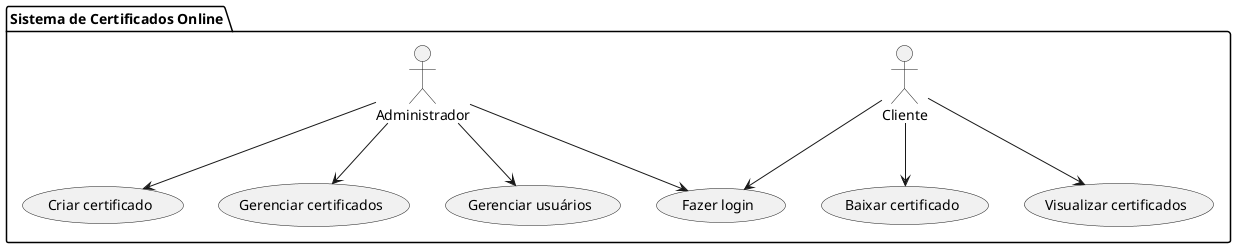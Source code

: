 @startuml
!define RECTANGLE class

package "Sistema de Certificados Online" {

  actor Cliente
  actor Administrador
  
  usecase "Fazer login" as UC0
  usecase "Baixar certificado" as UC1
  usecase "Visualizar certificados" as UC4
  usecase "Gerenciar certificados" as UC2
  usecase "Gerenciar usuários" as UC3
  usecase "Criar certificado" as UC5
  
  Cliente --> UC0
  Cliente --> UC4
  Cliente --> UC1
  Administrador --> UC0
  Administrador --> UC2
  Administrador --> UC3
  Administrador --> UC5
  
}

@enduml